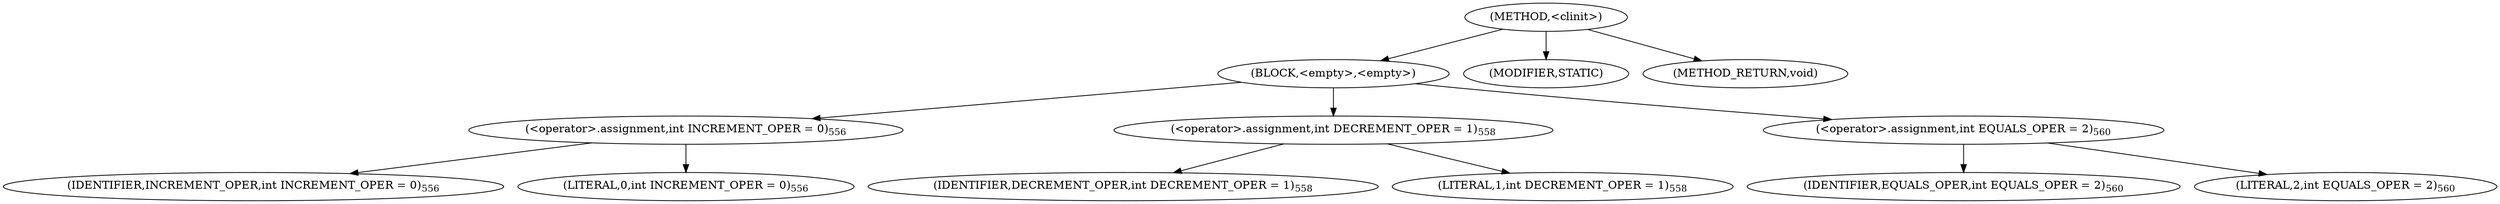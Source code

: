 digraph "&lt;clinit&gt;" {  
"1224" [label = <(METHOD,&lt;clinit&gt;)> ]
"1225" [label = <(BLOCK,&lt;empty&gt;,&lt;empty&gt;)> ]
"1226" [label = <(&lt;operator&gt;.assignment,int INCREMENT_OPER = 0)<SUB>556</SUB>> ]
"1227" [label = <(IDENTIFIER,INCREMENT_OPER,int INCREMENT_OPER = 0)<SUB>556</SUB>> ]
"1228" [label = <(LITERAL,0,int INCREMENT_OPER = 0)<SUB>556</SUB>> ]
"1229" [label = <(&lt;operator&gt;.assignment,int DECREMENT_OPER = 1)<SUB>558</SUB>> ]
"1230" [label = <(IDENTIFIER,DECREMENT_OPER,int DECREMENT_OPER = 1)<SUB>558</SUB>> ]
"1231" [label = <(LITERAL,1,int DECREMENT_OPER = 1)<SUB>558</SUB>> ]
"1232" [label = <(&lt;operator&gt;.assignment,int EQUALS_OPER = 2)<SUB>560</SUB>> ]
"1233" [label = <(IDENTIFIER,EQUALS_OPER,int EQUALS_OPER = 2)<SUB>560</SUB>> ]
"1234" [label = <(LITERAL,2,int EQUALS_OPER = 2)<SUB>560</SUB>> ]
"1235" [label = <(MODIFIER,STATIC)> ]
"1236" [label = <(METHOD_RETURN,void)> ]
  "1224" -> "1225" 
  "1224" -> "1235" 
  "1224" -> "1236" 
  "1225" -> "1226" 
  "1225" -> "1229" 
  "1225" -> "1232" 
  "1226" -> "1227" 
  "1226" -> "1228" 
  "1229" -> "1230" 
  "1229" -> "1231" 
  "1232" -> "1233" 
  "1232" -> "1234" 
}
